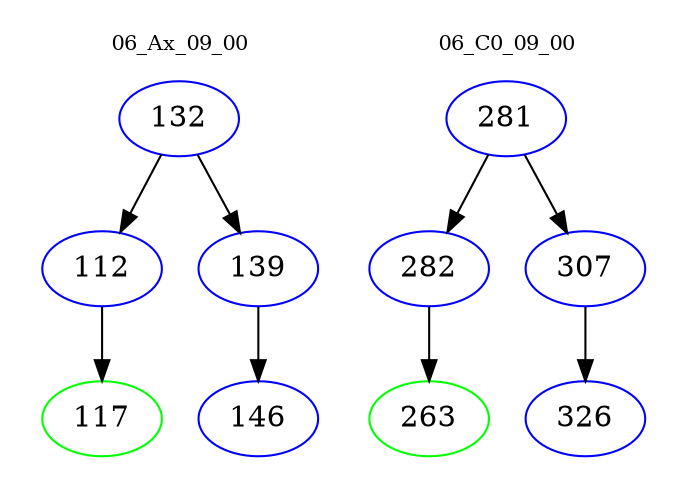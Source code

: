digraph{
subgraph cluster_0 {
color = white
label = "06_Ax_09_00";
fontsize=10;
T0_132 [label="132", color="blue"]
T0_132 -> T0_112 [color="black"]
T0_112 [label="112", color="blue"]
T0_112 -> T0_117 [color="black"]
T0_117 [label="117", color="green"]
T0_132 -> T0_139 [color="black"]
T0_139 [label="139", color="blue"]
T0_139 -> T0_146 [color="black"]
T0_146 [label="146", color="blue"]
}
subgraph cluster_1 {
color = white
label = "06_C0_09_00";
fontsize=10;
T1_281 [label="281", color="blue"]
T1_281 -> T1_282 [color="black"]
T1_282 [label="282", color="blue"]
T1_282 -> T1_263 [color="black"]
T1_263 [label="263", color="green"]
T1_281 -> T1_307 [color="black"]
T1_307 [label="307", color="blue"]
T1_307 -> T1_326 [color="black"]
T1_326 [label="326", color="blue"]
}
}
